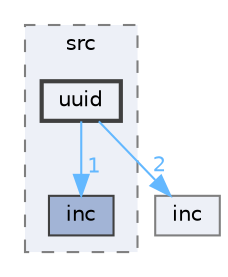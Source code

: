 digraph "/Users/mylhyz/Downloads/libupnp-1.14.18/upnp/src/uuid"
{
 // LATEX_PDF_SIZE
  bgcolor="transparent";
  edge [fontname=Helvetica,fontsize=10,labelfontname=Helvetica,labelfontsize=10];
  node [fontname=Helvetica,fontsize=10,shape=box,height=0.2,width=0.4];
  compound=true
  subgraph clusterdir_9eafd26b178b581de33acfe950a9348a {
    graph [ bgcolor="#edf0f7", pencolor="grey50", label="src", fontname=Helvetica,fontsize=10 style="filled,dashed", URL="dir_9eafd26b178b581de33acfe950a9348a.html",tooltip=""]
  dir_be5f34028fa5c62f24311a29a5bbedc5 [label="inc", fillcolor="#a2b4d6", color="grey25", style="filled", URL="dir_be5f34028fa5c62f24311a29a5bbedc5.html",tooltip=""];
  dir_67843dc212e769ec495a95a012c3b220 [label="uuid", fillcolor="#edf0f7", color="grey25", style="filled,bold", URL="dir_67843dc212e769ec495a95a012c3b220.html",tooltip=""];
  }
  dir_3da35c713fa963ae049913675ac870d6 [label="inc", fillcolor="#edf0f7", color="grey50", style="filled", URL="dir_3da35c713fa963ae049913675ac870d6.html",tooltip=""];
  dir_67843dc212e769ec495a95a012c3b220->dir_3da35c713fa963ae049913675ac870d6 [headlabel="2", labeldistance=1.5 headhref="dir_000026_000009.html" href="dir_000026_000009.html" color="steelblue1" fontcolor="steelblue1"];
  dir_67843dc212e769ec495a95a012c3b220->dir_be5f34028fa5c62f24311a29a5bbedc5 [headlabel="1", labeldistance=1.5 headhref="dir_000026_000010.html" href="dir_000026_000010.html" color="steelblue1" fontcolor="steelblue1"];
}

